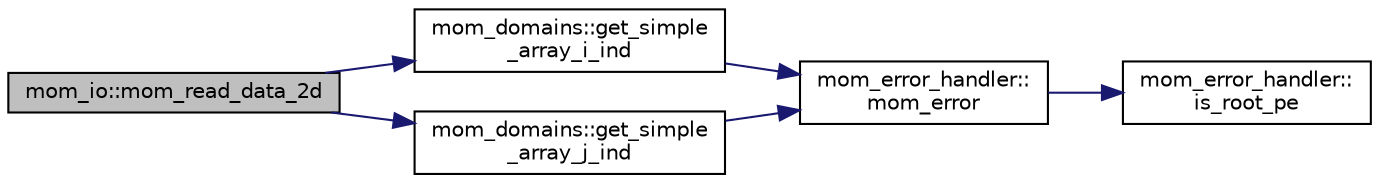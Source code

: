 digraph "mom_io::mom_read_data_2d"
{
 // INTERACTIVE_SVG=YES
 // LATEX_PDF_SIZE
  edge [fontname="Helvetica",fontsize="10",labelfontname="Helvetica",labelfontsize="10"];
  node [fontname="Helvetica",fontsize="10",shape=record];
  rankdir="LR";
  Node1 [label="mom_io::mom_read_data_2d",height=0.2,width=0.4,color="black", fillcolor="grey75", style="filled", fontcolor="black",tooltip="This function uses the fms_io function read_data to read a distributed 2-D data field named \"fieldnam..."];
  Node1 -> Node2 [color="midnightblue",fontsize="10",style="solid",fontname="Helvetica"];
  Node2 [label="mom_domains::get_simple\l_array_i_ind",height=0.2,width=0.4,color="black", fillcolor="white", style="filled",URL="$namespacemom__domains.html#af34281b52f789238cc85cf2ff1d20d3b",tooltip="Return the (potentially symmetric) computational domain i-bounds for an array passed without index sp..."];
  Node2 -> Node3 [color="midnightblue",fontsize="10",style="solid",fontname="Helvetica"];
  Node3 [label="mom_error_handler::\lmom_error",height=0.2,width=0.4,color="black", fillcolor="white", style="filled",URL="$namespacemom__error__handler.html#a460cfb79a06c29fc249952c2a3710d67",tooltip="This provides a convenient interface for writing an mpp_error message with run-time filter based on a..."];
  Node3 -> Node4 [color="midnightblue",fontsize="10",style="solid",fontname="Helvetica"];
  Node4 [label="mom_error_handler::\lis_root_pe",height=0.2,width=0.4,color="black", fillcolor="white", style="filled",URL="$namespacemom__error__handler.html#ad5f00a53059c72fe2332d1436c80ca71",tooltip="This returns .true. if the current PE is the root PE."];
  Node1 -> Node5 [color="midnightblue",fontsize="10",style="solid",fontname="Helvetica"];
  Node5 [label="mom_domains::get_simple\l_array_j_ind",height=0.2,width=0.4,color="black", fillcolor="white", style="filled",URL="$namespacemom__domains.html#ae301b36598e7b9c3f3e087b75147d8d4",tooltip="Return the (potentially symmetric) computational domain j-bounds for an array passed without index sp..."];
  Node5 -> Node3 [color="midnightblue",fontsize="10",style="solid",fontname="Helvetica"];
}
